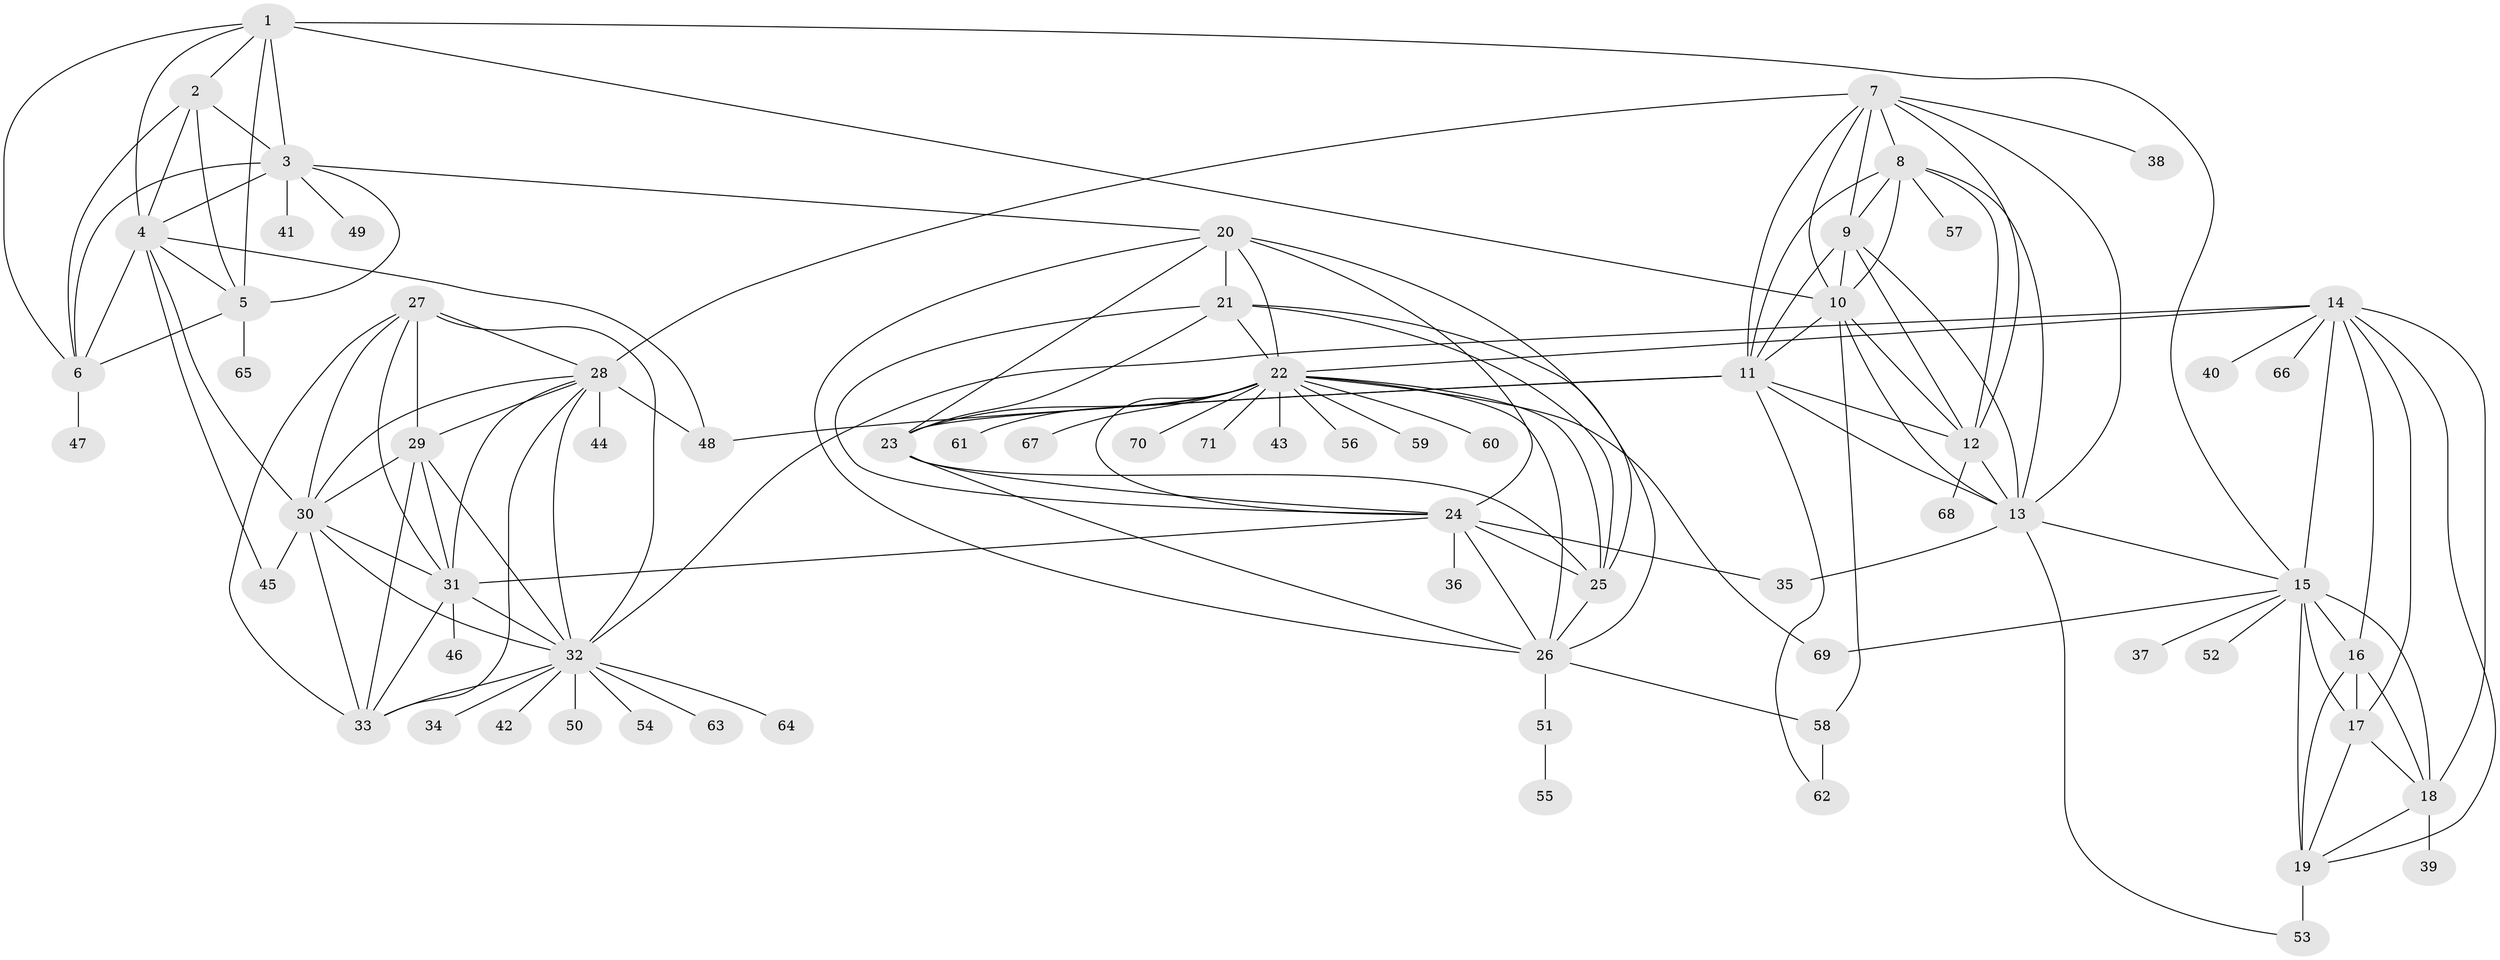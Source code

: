 // original degree distribution, {9: 0.07142857142857142, 10: 0.02142857142857143, 8: 0.05, 7: 0.03571428571428571, 12: 0.02857142857142857, 14: 0.014285714285714285, 17: 0.007142857142857143, 6: 0.014285714285714285, 15: 0.007142857142857143, 1: 0.6142857142857143, 2: 0.12142857142857143, 3: 0.007142857142857143, 4: 0.007142857142857143}
// Generated by graph-tools (version 1.1) at 2025/37/03/09/25 02:37:12]
// undirected, 71 vertices, 149 edges
graph export_dot {
graph [start="1"]
  node [color=gray90,style=filled];
  1;
  2;
  3;
  4;
  5;
  6;
  7;
  8;
  9;
  10;
  11;
  12;
  13;
  14;
  15;
  16;
  17;
  18;
  19;
  20;
  21;
  22;
  23;
  24;
  25;
  26;
  27;
  28;
  29;
  30;
  31;
  32;
  33;
  34;
  35;
  36;
  37;
  38;
  39;
  40;
  41;
  42;
  43;
  44;
  45;
  46;
  47;
  48;
  49;
  50;
  51;
  52;
  53;
  54;
  55;
  56;
  57;
  58;
  59;
  60;
  61;
  62;
  63;
  64;
  65;
  66;
  67;
  68;
  69;
  70;
  71;
  1 -- 2 [weight=1.0];
  1 -- 3 [weight=2.0];
  1 -- 4 [weight=1.0];
  1 -- 5 [weight=1.0];
  1 -- 6 [weight=1.0];
  1 -- 10 [weight=1.0];
  1 -- 15 [weight=1.0];
  2 -- 3 [weight=5.0];
  2 -- 4 [weight=1.0];
  2 -- 5 [weight=1.0];
  2 -- 6 [weight=1.0];
  3 -- 4 [weight=2.0];
  3 -- 5 [weight=2.0];
  3 -- 6 [weight=2.0];
  3 -- 20 [weight=1.0];
  3 -- 41 [weight=1.0];
  3 -- 49 [weight=1.0];
  4 -- 5 [weight=1.0];
  4 -- 6 [weight=1.0];
  4 -- 30 [weight=1.0];
  4 -- 45 [weight=1.0];
  4 -- 48 [weight=1.0];
  5 -- 6 [weight=1.0];
  5 -- 65 [weight=2.0];
  6 -- 47 [weight=1.0];
  7 -- 8 [weight=1.0];
  7 -- 9 [weight=1.0];
  7 -- 10 [weight=1.0];
  7 -- 11 [weight=1.0];
  7 -- 12 [weight=1.0];
  7 -- 13 [weight=1.0];
  7 -- 28 [weight=1.0];
  7 -- 38 [weight=1.0];
  8 -- 9 [weight=1.0];
  8 -- 10 [weight=1.0];
  8 -- 11 [weight=1.0];
  8 -- 12 [weight=1.0];
  8 -- 13 [weight=1.0];
  8 -- 57 [weight=1.0];
  9 -- 10 [weight=1.0];
  9 -- 11 [weight=1.0];
  9 -- 12 [weight=1.0];
  9 -- 13 [weight=1.0];
  10 -- 11 [weight=1.0];
  10 -- 12 [weight=1.0];
  10 -- 13 [weight=1.0];
  10 -- 58 [weight=1.0];
  11 -- 12 [weight=1.0];
  11 -- 13 [weight=1.0];
  11 -- 23 [weight=1.0];
  11 -- 48 [weight=3.0];
  11 -- 62 [weight=1.0];
  12 -- 13 [weight=1.0];
  12 -- 68 [weight=1.0];
  13 -- 15 [weight=2.0];
  13 -- 35 [weight=4.0];
  13 -- 53 [weight=1.0];
  14 -- 15 [weight=2.0];
  14 -- 16 [weight=1.0];
  14 -- 17 [weight=1.0];
  14 -- 18 [weight=1.0];
  14 -- 19 [weight=1.0];
  14 -- 22 [weight=1.0];
  14 -- 32 [weight=1.0];
  14 -- 40 [weight=2.0];
  14 -- 66 [weight=1.0];
  15 -- 16 [weight=2.0];
  15 -- 17 [weight=7.0];
  15 -- 18 [weight=2.0];
  15 -- 19 [weight=2.0];
  15 -- 37 [weight=1.0];
  15 -- 52 [weight=1.0];
  15 -- 69 [weight=1.0];
  16 -- 17 [weight=1.0];
  16 -- 18 [weight=1.0];
  16 -- 19 [weight=1.0];
  17 -- 18 [weight=1.0];
  17 -- 19 [weight=1.0];
  18 -- 19 [weight=1.0];
  18 -- 39 [weight=2.0];
  19 -- 53 [weight=2.0];
  20 -- 21 [weight=1.0];
  20 -- 22 [weight=1.0];
  20 -- 23 [weight=1.0];
  20 -- 24 [weight=1.0];
  20 -- 25 [weight=1.0];
  20 -- 26 [weight=1.0];
  21 -- 22 [weight=1.0];
  21 -- 23 [weight=1.0];
  21 -- 24 [weight=1.0];
  21 -- 25 [weight=1.0];
  21 -- 26 [weight=1.0];
  22 -- 23 [weight=1.0];
  22 -- 24 [weight=1.0];
  22 -- 25 [weight=1.0];
  22 -- 26 [weight=1.0];
  22 -- 43 [weight=1.0];
  22 -- 56 [weight=1.0];
  22 -- 59 [weight=1.0];
  22 -- 60 [weight=1.0];
  22 -- 61 [weight=1.0];
  22 -- 67 [weight=1.0];
  22 -- 69 [weight=1.0];
  22 -- 70 [weight=1.0];
  22 -- 71 [weight=1.0];
  23 -- 24 [weight=1.0];
  23 -- 25 [weight=1.0];
  23 -- 26 [weight=1.0];
  24 -- 25 [weight=3.0];
  24 -- 26 [weight=1.0];
  24 -- 31 [weight=1.0];
  24 -- 35 [weight=1.0];
  24 -- 36 [weight=1.0];
  25 -- 26 [weight=1.0];
  26 -- 51 [weight=1.0];
  26 -- 58 [weight=1.0];
  27 -- 28 [weight=1.0];
  27 -- 29 [weight=3.0];
  27 -- 30 [weight=1.0];
  27 -- 31 [weight=1.0];
  27 -- 32 [weight=1.0];
  27 -- 33 [weight=1.0];
  28 -- 29 [weight=1.0];
  28 -- 30 [weight=1.0];
  28 -- 31 [weight=1.0];
  28 -- 32 [weight=1.0];
  28 -- 33 [weight=1.0];
  28 -- 44 [weight=6.0];
  28 -- 48 [weight=1.0];
  29 -- 30 [weight=1.0];
  29 -- 31 [weight=1.0];
  29 -- 32 [weight=1.0];
  29 -- 33 [weight=1.0];
  30 -- 31 [weight=1.0];
  30 -- 32 [weight=1.0];
  30 -- 33 [weight=1.0];
  30 -- 45 [weight=2.0];
  31 -- 32 [weight=1.0];
  31 -- 33 [weight=1.0];
  31 -- 46 [weight=1.0];
  32 -- 33 [weight=1.0];
  32 -- 34 [weight=1.0];
  32 -- 42 [weight=1.0];
  32 -- 50 [weight=1.0];
  32 -- 54 [weight=1.0];
  32 -- 63 [weight=1.0];
  32 -- 64 [weight=1.0];
  51 -- 55 [weight=1.0];
  58 -- 62 [weight=2.0];
}
